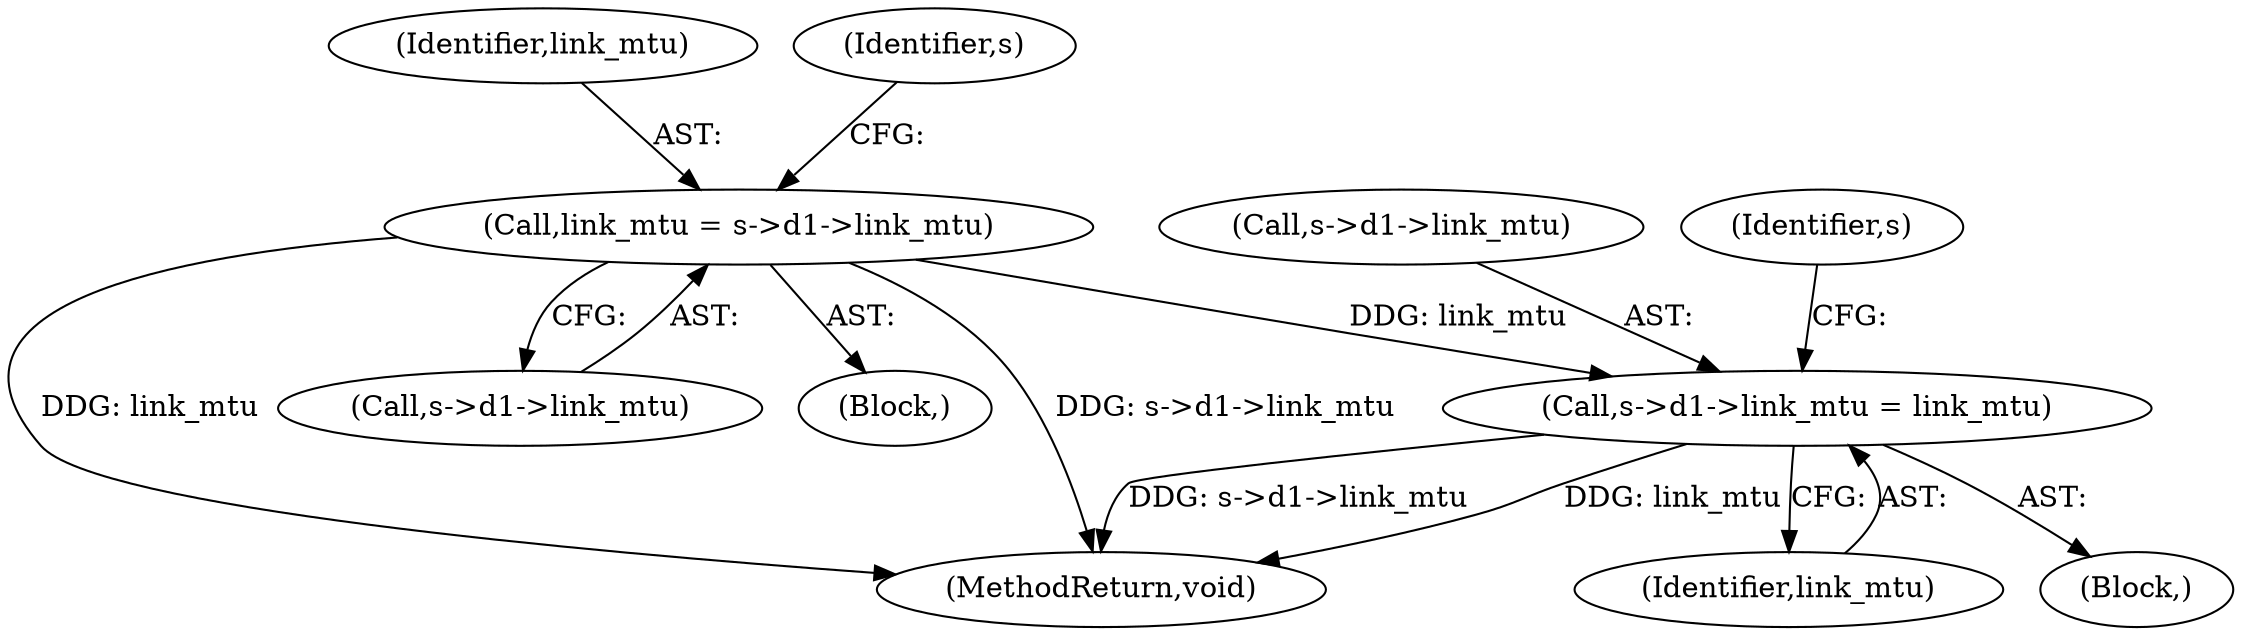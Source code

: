 digraph "0_openssl_f5c7f5dfbaf0d2f7d946d0fe86f08e6bcb36ed0d_0@pointer" {
"1000211" [label="(Call,s->d1->link_mtu = link_mtu)"];
"1000162" [label="(Call,link_mtu = s->d1->link_mtu)"];
"1000212" [label="(Call,s->d1->link_mtu)"];
"1000162" [label="(Call,link_mtu = s->d1->link_mtu)"];
"1000211" [label="(Call,s->d1->link_mtu = link_mtu)"];
"1000203" [label="(Block,)"];
"1000714" [label="(MethodReturn,void)"];
"1000221" [label="(Identifier,s)"];
"1000164" [label="(Call,s->d1->link_mtu)"];
"1000217" [label="(Identifier,link_mtu)"];
"1000140" [label="(Block,)"];
"1000163" [label="(Identifier,link_mtu)"];
"1000170" [label="(Identifier,s)"];
"1000211" -> "1000203"  [label="AST: "];
"1000211" -> "1000217"  [label="CFG: "];
"1000212" -> "1000211"  [label="AST: "];
"1000217" -> "1000211"  [label="AST: "];
"1000221" -> "1000211"  [label="CFG: "];
"1000211" -> "1000714"  [label="DDG: link_mtu"];
"1000211" -> "1000714"  [label="DDG: s->d1->link_mtu"];
"1000162" -> "1000211"  [label="DDG: link_mtu"];
"1000162" -> "1000140"  [label="AST: "];
"1000162" -> "1000164"  [label="CFG: "];
"1000163" -> "1000162"  [label="AST: "];
"1000164" -> "1000162"  [label="AST: "];
"1000170" -> "1000162"  [label="CFG: "];
"1000162" -> "1000714"  [label="DDG: s->d1->link_mtu"];
"1000162" -> "1000714"  [label="DDG: link_mtu"];
}

